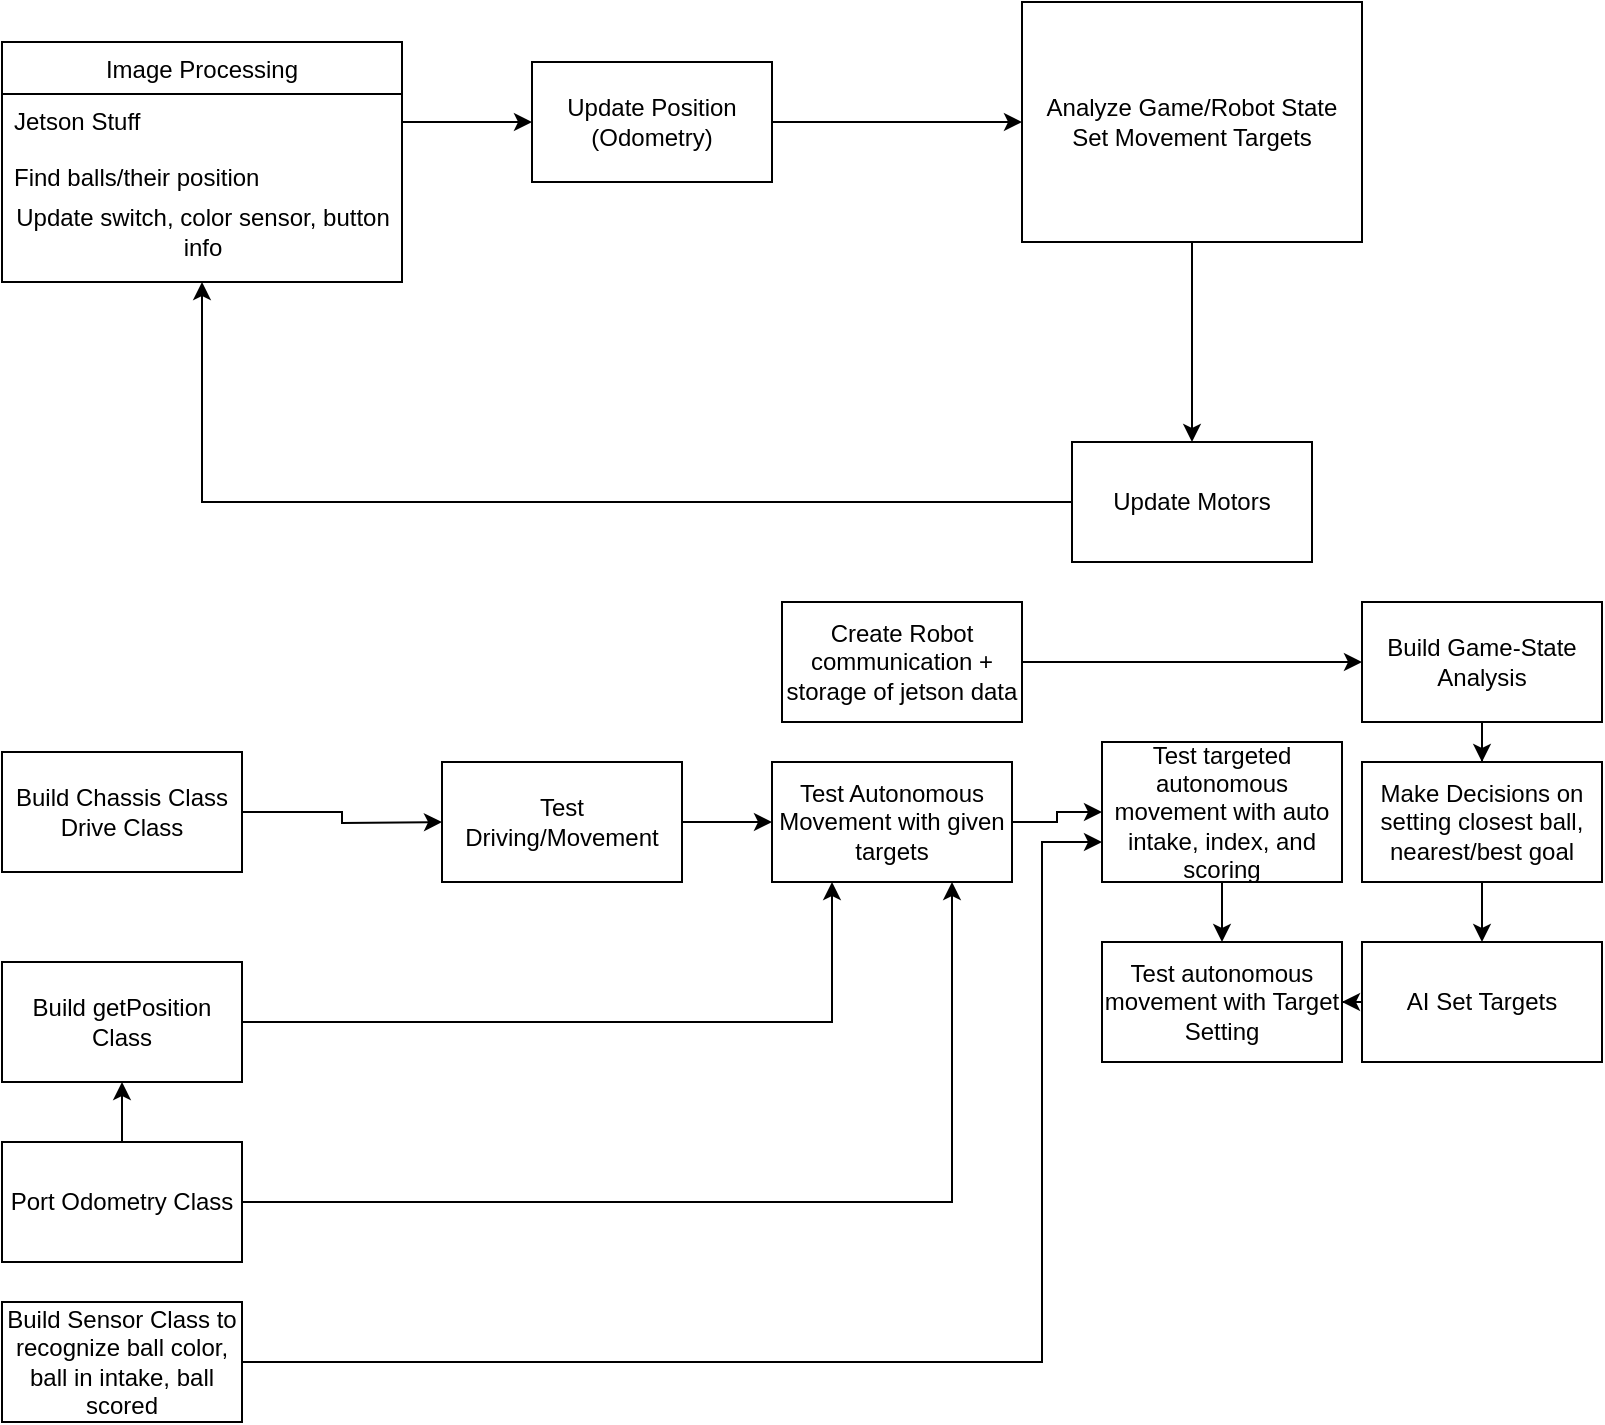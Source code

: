 <mxfile version="14.4.7" type="github" pages="3">
  <diagram id="3yA9j_oQ6KSbOOr-zD3w" name="Main Loop">
    <mxGraphModel dx="2062" dy="1122" grid="1" gridSize="10" guides="1" tooltips="1" connect="1" arrows="1" fold="1" page="1" pageScale="1" pageWidth="850" pageHeight="1100" math="0" shadow="0">
      <root>
        <mxCell id="8tZJ6JmxvBp7bqdLSTf3-0" />
        <mxCell id="8tZJ6JmxvBp7bqdLSTf3-1" parent="8tZJ6JmxvBp7bqdLSTf3-0" />
        <mxCell id="gRW1ELdvy0JuZ6YVVIRc-0" value="Image Processing" style="swimlane;fontStyle=0;align=center;verticalAlign=top;childLayout=stackLayout;horizontal=1;startSize=26;horizontalStack=0;resizeParent=1;resizeLast=0;collapsible=1;marginBottom=0;rounded=0;shadow=0;strokeWidth=1;" parent="8tZJ6JmxvBp7bqdLSTf3-1" vertex="1">
          <mxGeometry x="40" y="30" width="200" height="120" as="geometry">
            <mxRectangle x="550" y="140" width="160" height="26" as="alternateBounds" />
          </mxGeometry>
        </mxCell>
        <mxCell id="gRW1ELdvy0JuZ6YVVIRc-2" value="Jetson Stuff" style="text;align=left;verticalAlign=top;spacingLeft=4;spacingRight=4;overflow=hidden;rotatable=0;points=[[0,0.5],[1,0.5]];portConstraint=eastwest;rounded=0;shadow=0;html=0;" parent="gRW1ELdvy0JuZ6YVVIRc-0" vertex="1">
          <mxGeometry y="26" width="200" height="28" as="geometry" />
        </mxCell>
        <mxCell id="gRW1ELdvy0JuZ6YVVIRc-3" value="Find balls/their position" style="text;align=left;verticalAlign=top;spacingLeft=4;spacingRight=4;overflow=hidden;rotatable=0;points=[[0,0.5],[1,0.5]];portConstraint=eastwest;rounded=0;shadow=0;html=0;" parent="gRW1ELdvy0JuZ6YVVIRc-0" vertex="1">
          <mxGeometry y="54" width="200" height="26" as="geometry" />
        </mxCell>
        <mxCell id="lXpemngoINtUvEg5yoxG-19" value="Update switch, color&amp;nbsp;sensor, button&lt;br&gt;info" style="text;html=1;align=center;verticalAlign=middle;resizable=0;points=[];autosize=1;" parent="gRW1ELdvy0JuZ6YVVIRc-0" vertex="1">
          <mxGeometry y="80" width="200" height="30" as="geometry" />
        </mxCell>
        <mxCell id="gRW1ELdvy0JuZ6YVVIRc-9" style="edgeStyle=orthogonalEdgeStyle;rounded=0;orthogonalLoop=1;jettySize=auto;html=1;entryX=0;entryY=0.5;entryDx=0;entryDy=0;" parent="8tZJ6JmxvBp7bqdLSTf3-1" source="gRW1ELdvy0JuZ6YVVIRc-7" target="gRW1ELdvy0JuZ6YVVIRc-8" edge="1">
          <mxGeometry relative="1" as="geometry" />
        </mxCell>
        <mxCell id="gRW1ELdvy0JuZ6YVVIRc-7" value="Update Position (Odometry)" style="rounded=0;whiteSpace=wrap;html=1;" parent="8tZJ6JmxvBp7bqdLSTf3-1" vertex="1">
          <mxGeometry x="305" y="40" width="120" height="60" as="geometry" />
        </mxCell>
        <mxCell id="gRW1ELdvy0JuZ6YVVIRc-11" style="edgeStyle=orthogonalEdgeStyle;rounded=0;orthogonalLoop=1;jettySize=auto;html=1;entryX=0.5;entryY=0;entryDx=0;entryDy=0;" parent="8tZJ6JmxvBp7bqdLSTf3-1" source="gRW1ELdvy0JuZ6YVVIRc-8" target="gRW1ELdvy0JuZ6YVVIRc-12" edge="1">
          <mxGeometry relative="1" as="geometry">
            <mxPoint x="600" y="210" as="targetPoint" />
          </mxGeometry>
        </mxCell>
        <mxCell id="gRW1ELdvy0JuZ6YVVIRc-8" value="Analyze Game/Robot State&lt;br&gt;Set Movement Targets" style="rounded=0;whiteSpace=wrap;html=1;" parent="8tZJ6JmxvBp7bqdLSTf3-1" vertex="1">
          <mxGeometry x="550" y="10" width="170" height="120" as="geometry" />
        </mxCell>
        <mxCell id="gRW1ELdvy0JuZ6YVVIRc-10" value="" style="edgeStyle=orthogonalEdgeStyle;rounded=0;orthogonalLoop=1;jettySize=auto;html=1;" parent="8tZJ6JmxvBp7bqdLSTf3-1" source="gRW1ELdvy0JuZ6YVVIRc-2" target="gRW1ELdvy0JuZ6YVVIRc-7" edge="1">
          <mxGeometry relative="1" as="geometry" />
        </mxCell>
        <mxCell id="gRW1ELdvy0JuZ6YVVIRc-14" style="edgeStyle=orthogonalEdgeStyle;rounded=0;orthogonalLoop=1;jettySize=auto;html=1;exitX=0;exitY=0.5;exitDx=0;exitDy=0;entryX=0.5;entryY=1;entryDx=0;entryDy=0;" parent="8tZJ6JmxvBp7bqdLSTf3-1" source="gRW1ELdvy0JuZ6YVVIRc-12" target="gRW1ELdvy0JuZ6YVVIRc-0" edge="1">
          <mxGeometry relative="1" as="geometry">
            <mxPoint x="100" y="140" as="targetPoint" />
          </mxGeometry>
        </mxCell>
        <mxCell id="gRW1ELdvy0JuZ6YVVIRc-12" value="Update Motors" style="rounded=0;whiteSpace=wrap;html=1;" parent="8tZJ6JmxvBp7bqdLSTf3-1" vertex="1">
          <mxGeometry x="575" y="230" width="120" height="60" as="geometry" />
        </mxCell>
        <mxCell id="gRW1ELdvy0JuZ6YVVIRc-17" style="edgeStyle=orthogonalEdgeStyle;rounded=0;orthogonalLoop=1;jettySize=auto;html=1;" parent="8tZJ6JmxvBp7bqdLSTf3-1" source="gRW1ELdvy0JuZ6YVVIRc-16" edge="1">
          <mxGeometry relative="1" as="geometry">
            <mxPoint x="260" y="420" as="targetPoint" />
          </mxGeometry>
        </mxCell>
        <mxCell id="gRW1ELdvy0JuZ6YVVIRc-16" value="Build Chassis Class&lt;br&gt;Drive Class" style="rounded=0;whiteSpace=wrap;html=1;" parent="8tZJ6JmxvBp7bqdLSTf3-1" vertex="1">
          <mxGeometry x="40" y="385" width="120" height="60" as="geometry" />
        </mxCell>
        <mxCell id="lXpemngoINtUvEg5yoxG-0" style="edgeStyle=orthogonalEdgeStyle;rounded=0;orthogonalLoop=1;jettySize=auto;html=1;entryX=0;entryY=0.5;entryDx=0;entryDy=0;" parent="8tZJ6JmxvBp7bqdLSTf3-1" source="gRW1ELdvy0JuZ6YVVIRc-18" target="OdLsNSE6-m6V2kGoHWp8-2" edge="1">
          <mxGeometry relative="1" as="geometry" />
        </mxCell>
        <mxCell id="gRW1ELdvy0JuZ6YVVIRc-18" value="Test Driving/Movement" style="rounded=0;whiteSpace=wrap;html=1;" parent="8tZJ6JmxvBp7bqdLSTf3-1" vertex="1">
          <mxGeometry x="260" y="390" width="120" height="60" as="geometry" />
        </mxCell>
        <mxCell id="OdLsNSE6-m6V2kGoHWp8-3" style="edgeStyle=orthogonalEdgeStyle;rounded=0;orthogonalLoop=1;jettySize=auto;html=1;entryX=0.25;entryY=1;entryDx=0;entryDy=0;" parent="8tZJ6JmxvBp7bqdLSTf3-1" source="OdLsNSE6-m6V2kGoHWp8-0" target="OdLsNSE6-m6V2kGoHWp8-2" edge="1">
          <mxGeometry relative="1" as="geometry" />
        </mxCell>
        <mxCell id="OdLsNSE6-m6V2kGoHWp8-0" value="Build getPosition Class" style="rounded=0;whiteSpace=wrap;html=1;" parent="8tZJ6JmxvBp7bqdLSTf3-1" vertex="1">
          <mxGeometry x="40" y="490" width="120" height="60" as="geometry" />
        </mxCell>
        <mxCell id="OdLsNSE6-m6V2kGoHWp8-4" style="edgeStyle=orthogonalEdgeStyle;rounded=0;orthogonalLoop=1;jettySize=auto;html=1;entryX=0.75;entryY=1;entryDx=0;entryDy=0;" parent="8tZJ6JmxvBp7bqdLSTf3-1" source="OdLsNSE6-m6V2kGoHWp8-1" target="OdLsNSE6-m6V2kGoHWp8-2" edge="1">
          <mxGeometry relative="1" as="geometry" />
        </mxCell>
        <mxCell id="lXpemngoINtUvEg5yoxG-1" style="edgeStyle=orthogonalEdgeStyle;rounded=0;orthogonalLoop=1;jettySize=auto;html=1;exitX=0.5;exitY=0;exitDx=0;exitDy=0;" parent="8tZJ6JmxvBp7bqdLSTf3-1" source="OdLsNSE6-m6V2kGoHWp8-1" target="OdLsNSE6-m6V2kGoHWp8-0" edge="1">
          <mxGeometry relative="1" as="geometry" />
        </mxCell>
        <mxCell id="OdLsNSE6-m6V2kGoHWp8-1" value="Port Odometry Class" style="rounded=0;whiteSpace=wrap;html=1;" parent="8tZJ6JmxvBp7bqdLSTf3-1" vertex="1">
          <mxGeometry x="40" y="580" width="120" height="60" as="geometry" />
        </mxCell>
        <mxCell id="lXpemngoINtUvEg5yoxG-6" style="edgeStyle=orthogonalEdgeStyle;rounded=0;orthogonalLoop=1;jettySize=auto;html=1;" parent="8tZJ6JmxvBp7bqdLSTf3-1" source="OdLsNSE6-m6V2kGoHWp8-2" target="lXpemngoINtUvEg5yoxG-5" edge="1">
          <mxGeometry relative="1" as="geometry" />
        </mxCell>
        <mxCell id="OdLsNSE6-m6V2kGoHWp8-2" value="Test Autonomous Movement with given targets" style="rounded=0;whiteSpace=wrap;html=1;" parent="8tZJ6JmxvBp7bqdLSTf3-1" vertex="1">
          <mxGeometry x="425" y="390" width="120" height="60" as="geometry" />
        </mxCell>
        <mxCell id="lXpemngoINtUvEg5yoxG-13" style="edgeStyle=orthogonalEdgeStyle;rounded=0;orthogonalLoop=1;jettySize=auto;html=1;" parent="8tZJ6JmxvBp7bqdLSTf3-1" source="lXpemngoINtUvEg5yoxG-2" target="lXpemngoINtUvEg5yoxG-5" edge="1">
          <mxGeometry relative="1" as="geometry">
            <mxPoint x="560" y="444" as="targetPoint" />
            <Array as="points">
              <mxPoint x="560" y="690" />
              <mxPoint x="560" y="430" />
            </Array>
          </mxGeometry>
        </mxCell>
        <mxCell id="lXpemngoINtUvEg5yoxG-2" value="Build Sensor Class to recognize ball color, ball in intake, ball scored" style="rounded=0;whiteSpace=wrap;html=1;" parent="8tZJ6JmxvBp7bqdLSTf3-1" vertex="1">
          <mxGeometry x="40" y="660" width="120" height="60" as="geometry" />
        </mxCell>
        <mxCell id="lXpemngoINtUvEg5yoxG-17" style="edgeStyle=orthogonalEdgeStyle;rounded=0;orthogonalLoop=1;jettySize=auto;html=1;" parent="8tZJ6JmxvBp7bqdLSTf3-1" source="lXpemngoINtUvEg5yoxG-5" target="lXpemngoINtUvEg5yoxG-14" edge="1">
          <mxGeometry relative="1" as="geometry" />
        </mxCell>
        <mxCell id="lXpemngoINtUvEg5yoxG-5" value="Test targeted autonomous movement with auto intake, index, and scoring" style="rounded=0;whiteSpace=wrap;html=1;" parent="8tZJ6JmxvBp7bqdLSTf3-1" vertex="1">
          <mxGeometry x="590" y="380" width="120" height="70" as="geometry" />
        </mxCell>
        <mxCell id="lXpemngoINtUvEg5yoxG-11" style="edgeStyle=orthogonalEdgeStyle;rounded=0;orthogonalLoop=1;jettySize=auto;html=1;" parent="8tZJ6JmxvBp7bqdLSTf3-1" source="lXpemngoINtUvEg5yoxG-7" target="lXpemngoINtUvEg5yoxG-10" edge="1">
          <mxGeometry relative="1" as="geometry" />
        </mxCell>
        <mxCell id="lXpemngoINtUvEg5yoxG-7" value="Make Decisions on setting closest ball, nearest/best goal" style="rounded=0;whiteSpace=wrap;html=1;" parent="8tZJ6JmxvBp7bqdLSTf3-1" vertex="1">
          <mxGeometry x="720" y="390" width="120" height="60" as="geometry" />
        </mxCell>
        <mxCell id="lXpemngoINtUvEg5yoxG-9" style="edgeStyle=orthogonalEdgeStyle;rounded=0;orthogonalLoop=1;jettySize=auto;html=1;" parent="8tZJ6JmxvBp7bqdLSTf3-1" source="lXpemngoINtUvEg5yoxG-8" target="lXpemngoINtUvEg5yoxG-7" edge="1">
          <mxGeometry relative="1" as="geometry" />
        </mxCell>
        <mxCell id="lXpemngoINtUvEg5yoxG-8" value="Build Game-State Analysis" style="rounded=0;whiteSpace=wrap;html=1;" parent="8tZJ6JmxvBp7bqdLSTf3-1" vertex="1">
          <mxGeometry x="720" y="310" width="120" height="60" as="geometry" />
        </mxCell>
        <mxCell id="lXpemngoINtUvEg5yoxG-15" style="edgeStyle=orthogonalEdgeStyle;rounded=0;orthogonalLoop=1;jettySize=auto;html=1;entryX=1;entryY=0.5;entryDx=0;entryDy=0;" parent="8tZJ6JmxvBp7bqdLSTf3-1" source="lXpemngoINtUvEg5yoxG-10" target="lXpemngoINtUvEg5yoxG-14" edge="1">
          <mxGeometry relative="1" as="geometry" />
        </mxCell>
        <mxCell id="lXpemngoINtUvEg5yoxG-10" value="AI Set Targets" style="rounded=0;whiteSpace=wrap;html=1;" parent="8tZJ6JmxvBp7bqdLSTf3-1" vertex="1">
          <mxGeometry x="720" y="480" width="120" height="60" as="geometry" />
        </mxCell>
        <mxCell id="lXpemngoINtUvEg5yoxG-14" value="Test autonomous movement with Target Setting" style="rounded=0;whiteSpace=wrap;html=1;" parent="8tZJ6JmxvBp7bqdLSTf3-1" vertex="1">
          <mxGeometry x="590" y="480" width="120" height="60" as="geometry" />
        </mxCell>
        <mxCell id="lXpemngoINtUvEg5yoxG-22" style="edgeStyle=orthogonalEdgeStyle;rounded=0;orthogonalLoop=1;jettySize=auto;html=1;entryX=0;entryY=0.5;entryDx=0;entryDy=0;" parent="8tZJ6JmxvBp7bqdLSTf3-1" source="lXpemngoINtUvEg5yoxG-21" target="lXpemngoINtUvEg5yoxG-8" edge="1">
          <mxGeometry relative="1" as="geometry" />
        </mxCell>
        <mxCell id="lXpemngoINtUvEg5yoxG-21" value="Create Robot communication + storage of jetson data" style="rounded=0;whiteSpace=wrap;html=1;" parent="8tZJ6JmxvBp7bqdLSTf3-1" vertex="1">
          <mxGeometry x="430" y="310" width="120" height="60" as="geometry" />
        </mxCell>
      </root>
    </mxGraphModel>
  </diagram>
  <diagram id="C5RBs43oDa-KdzZeNtuy" name="Motor Movements">
    <mxGraphModel dx="2062" dy="1122" grid="1" gridSize="10" guides="1" tooltips="1" connect="1" arrows="1" fold="1" page="1" pageScale="1" pageWidth="827" pageHeight="1169" math="0" shadow="0">
      <root>
        <mxCell id="WIyWlLk6GJQsqaUBKTNV-0" />
        <mxCell id="WIyWlLk6GJQsqaUBKTNV-1" parent="WIyWlLk6GJQsqaUBKTNV-0" />
        <mxCell id="zkfFHV4jXpPFQw0GAbJ--0" value="Chassis" style="swimlane;fontStyle=2;align=center;verticalAlign=top;childLayout=stackLayout;horizontal=1;startSize=26;horizontalStack=0;resizeParent=1;resizeLast=0;collapsible=1;marginBottom=0;rounded=0;shadow=0;strokeWidth=1;" parent="WIyWlLk6GJQsqaUBKTNV-1" vertex="1">
          <mxGeometry x="60" y="380" width="180" height="170" as="geometry">
            <mxRectangle x="230" y="140" width="160" height="26" as="alternateBounds" />
          </mxGeometry>
        </mxCell>
        <mxCell id="zkfFHV4jXpPFQw0GAbJ--1" value="Motor" style="text;align=left;verticalAlign=top;spacingLeft=4;spacingRight=4;overflow=hidden;rotatable=0;points=[[0,0.5],[1,0.5]];portConstraint=eastwest;" parent="zkfFHV4jXpPFQw0GAbJ--0" vertex="1">
          <mxGeometry y="26" width="180" height="26" as="geometry" />
        </mxCell>
        <mxCell id="zkfFHV4jXpPFQw0GAbJ--2" value="BrakeType" style="text;align=left;verticalAlign=top;spacingLeft=4;spacingRight=4;overflow=hidden;rotatable=0;points=[[0,0.5],[1,0.5]];portConstraint=eastwest;rounded=0;shadow=0;html=0;" parent="zkfFHV4jXpPFQw0GAbJ--0" vertex="1">
          <mxGeometry y="52" width="180" height="26" as="geometry" />
        </mxCell>
        <mxCell id="zkfFHV4jXpPFQw0GAbJ--4" value="" style="line;html=1;strokeWidth=1;align=left;verticalAlign=middle;spacingTop=-1;spacingLeft=3;spacingRight=3;rotatable=0;labelPosition=right;points=[];portConstraint=eastwest;" parent="zkfFHV4jXpPFQw0GAbJ--0" vertex="1">
          <mxGeometry y="78" width="180" height="8" as="geometry" />
        </mxCell>
        <mxCell id="zkfFHV4jXpPFQw0GAbJ--5" value="Set Movement in a Direction&#xa;Set BrakeType" style="text;align=left;verticalAlign=top;spacingLeft=4;spacingRight=4;overflow=hidden;rotatable=0;points=[[0,0.5],[1,0.5]];portConstraint=eastwest;" parent="zkfFHV4jXpPFQw0GAbJ--0" vertex="1">
          <mxGeometry y="86" width="180" height="58" as="geometry" />
        </mxCell>
        <mxCell id="zkfFHV4jXpPFQw0GAbJ--6" value="Motor" style="swimlane;fontStyle=0;align=center;verticalAlign=top;childLayout=stackLayout;horizontal=1;startSize=26;horizontalStack=0;resizeParent=1;resizeLast=0;collapsible=1;marginBottom=0;rounded=0;shadow=0;strokeWidth=1;" parent="WIyWlLk6GJQsqaUBKTNV-1" vertex="1">
          <mxGeometry x="70" y="170" width="160" height="138" as="geometry">
            <mxRectangle x="80" y="20" width="160" height="26" as="alternateBounds" />
          </mxGeometry>
        </mxCell>
        <mxCell id="zkfFHV4jXpPFQw0GAbJ--7" value="Port" style="text;align=left;verticalAlign=top;spacingLeft=4;spacingRight=4;overflow=hidden;rotatable=0;points=[[0,0.5],[1,0.5]];portConstraint=eastwest;" parent="zkfFHV4jXpPFQw0GAbJ--6" vertex="1">
          <mxGeometry y="26" width="160" height="26" as="geometry" />
        </mxCell>
        <mxCell id="zkfFHV4jXpPFQw0GAbJ--8" value="Reversed" style="text;align=left;verticalAlign=top;spacingLeft=4;spacingRight=4;overflow=hidden;rotatable=0;points=[[0,0.5],[1,0.5]];portConstraint=eastwest;rounded=0;shadow=0;html=0;" parent="zkfFHV4jXpPFQw0GAbJ--6" vertex="1">
          <mxGeometry y="52" width="160" height="26" as="geometry" />
        </mxCell>
        <mxCell id="zkfFHV4jXpPFQw0GAbJ--9" value="" style="line;html=1;strokeWidth=1;align=left;verticalAlign=middle;spacingTop=-1;spacingLeft=3;spacingRight=3;rotatable=0;labelPosition=right;points=[];portConstraint=eastwest;" parent="zkfFHV4jXpPFQw0GAbJ--6" vertex="1">
          <mxGeometry y="78" width="160" height="8" as="geometry" />
        </mxCell>
        <mxCell id="zkfFHV4jXpPFQw0GAbJ--10" value="Spin" style="text;align=left;verticalAlign=top;spacingLeft=4;spacingRight=4;overflow=hidden;rotatable=0;points=[[0,0.5],[1,0.5]];portConstraint=eastwest;fontStyle=0" parent="zkfFHV4jXpPFQw0GAbJ--6" vertex="1">
          <mxGeometry y="86" width="160" height="26" as="geometry" />
        </mxCell>
        <mxCell id="zkfFHV4jXpPFQw0GAbJ--11" value="Find Position" style="text;align=left;verticalAlign=top;spacingLeft=4;spacingRight=4;overflow=hidden;rotatable=0;points=[[0,0.5],[1,0.5]];portConstraint=eastwest;" parent="zkfFHV4jXpPFQw0GAbJ--6" vertex="1">
          <mxGeometry y="112" width="160" height="26" as="geometry" />
        </mxCell>
        <mxCell id="zkfFHV4jXpPFQw0GAbJ--12" value="" style="endArrow=block;endSize=10;endFill=0;shadow=0;strokeWidth=1;rounded=0;edgeStyle=elbowEdgeStyle;elbow=vertical;" parent="WIyWlLk6GJQsqaUBKTNV-1" source="zkfFHV4jXpPFQw0GAbJ--6" target="zkfFHV4jXpPFQw0GAbJ--0" edge="1">
          <mxGeometry width="160" relative="1" as="geometry">
            <mxPoint x="200" y="203" as="sourcePoint" />
            <mxPoint x="200" y="203" as="targetPoint" />
          </mxGeometry>
        </mxCell>
        <mxCell id="-RHQSNFy0IuLAJZpzQP--0" value="PID" style="swimlane;fontStyle=0;childLayout=stackLayout;horizontal=1;startSize=30;fillColor=none;horizontalStack=0;resizeParent=1;resizeParentMax=0;resizeLast=0;collapsible=1;marginBottom=0;" parent="WIyWlLk6GJQsqaUBKTNV-1" vertex="1">
          <mxGeometry x="420" y="330" width="140" height="108" as="geometry" />
        </mxCell>
        <mxCell id="-RHQSNFy0IuLAJZpzQP--1" value="Target" style="text;strokeColor=none;fillColor=none;align=left;verticalAlign=top;spacingLeft=4;spacingRight=4;overflow=hidden;rotatable=0;points=[[0,0.5],[1,0.5]];portConstraint=eastwest;" parent="-RHQSNFy0IuLAJZpzQP--0" vertex="1">
          <mxGeometry y="30" width="140" height="26" as="geometry" />
        </mxCell>
        <mxCell id="-RHQSNFy0IuLAJZpzQP--2" value="Error" style="text;strokeColor=none;fillColor=none;align=left;verticalAlign=top;spacingLeft=4;spacingRight=4;overflow=hidden;rotatable=0;points=[[0,0.5],[1,0.5]];portConstraint=eastwest;" parent="-RHQSNFy0IuLAJZpzQP--0" vertex="1">
          <mxGeometry y="56" width="140" height="26" as="geometry" />
        </mxCell>
        <mxCell id="-RHQSNFy0IuLAJZpzQP--3" value="setDrive()" style="text;strokeColor=none;fillColor=none;align=left;verticalAlign=top;spacingLeft=4;spacingRight=4;overflow=hidden;rotatable=0;points=[[0,0.5],[1,0.5]];portConstraint=eastwest;" parent="-RHQSNFy0IuLAJZpzQP--0" vertex="1">
          <mxGeometry y="82" width="140" height="26" as="geometry" />
        </mxCell>
        <mxCell id="-RHQSNFy0IuLAJZpzQP--12" style="edgeStyle=orthogonalEdgeStyle;rounded=0;orthogonalLoop=1;jettySize=auto;html=1;entryX=1;entryY=0.224;entryDx=0;entryDy=0;entryPerimeter=0;" parent="WIyWlLk6GJQsqaUBKTNV-1" source="-RHQSNFy0IuLAJZpzQP--2" target="zkfFHV4jXpPFQw0GAbJ--5" edge="1">
          <mxGeometry relative="1" as="geometry" />
        </mxCell>
        <mxCell id="-RHQSNFy0IuLAJZpzQP--23" style="edgeStyle=orthogonalEdgeStyle;rounded=0;orthogonalLoop=1;jettySize=auto;html=1;" parent="WIyWlLk6GJQsqaUBKTNV-1" source="-RHQSNFy0IuLAJZpzQP--13" target="-RHQSNFy0IuLAJZpzQP--0" edge="1">
          <mxGeometry relative="1" as="geometry" />
        </mxCell>
        <mxCell id="-RHQSNFy0IuLAJZpzQP--13" value="Odometry" style="swimlane;fontStyle=0;childLayout=stackLayout;horizontal=1;startSize=26;fillColor=none;horizontalStack=0;resizeParent=1;resizeParentMax=0;resizeLast=0;collapsible=1;marginBottom=0;" parent="WIyWlLk6GJQsqaUBKTNV-1" vertex="1">
          <mxGeometry x="420" y="510" width="140" height="120" as="geometry" />
        </mxCell>
        <mxCell id="-RHQSNFy0IuLAJZpzQP--14" value="yPosition double inches" style="text;strokeColor=none;fillColor=none;align=left;verticalAlign=top;spacingLeft=4;spacingRight=4;overflow=hidden;rotatable=0;points=[[0,0.5],[1,0.5]];portConstraint=eastwest;" parent="-RHQSNFy0IuLAJZpzQP--13" vertex="1">
          <mxGeometry y="26" width="140" height="28" as="geometry" />
        </mxCell>
        <mxCell id="-RHQSNFy0IuLAJZpzQP--15" value="xPosition double inches" style="text;strokeColor=none;fillColor=none;align=left;verticalAlign=top;spacingLeft=4;spacingRight=4;overflow=hidden;rotatable=0;points=[[0,0.5],[1,0.5]];portConstraint=eastwest;" parent="-RHQSNFy0IuLAJZpzQP--13" vertex="1">
          <mxGeometry y="54" width="140" height="26" as="geometry" />
        </mxCell>
        <mxCell id="-RHQSNFy0IuLAJZpzQP--16" value="orientation double deg&#xa;-180 &lt; 0 &lt; 180" style="text;strokeColor=none;fillColor=none;align=left;verticalAlign=top;spacingLeft=4;spacingRight=4;overflow=hidden;rotatable=0;points=[[0,0.5],[1,0.5]];portConstraint=eastwest;" parent="-RHQSNFy0IuLAJZpzQP--13" vertex="1">
          <mxGeometry y="80" width="140" height="40" as="geometry" />
        </mxCell>
        <mxCell id="5Tcu-5x13hebFE3njpEm-5" style="edgeStyle=orthogonalEdgeStyle;rounded=0;orthogonalLoop=1;jettySize=auto;html=1;entryX=0;entryY=0.5;entryDx=0;entryDy=0;" parent="WIyWlLk6GJQsqaUBKTNV-1" source="-RHQSNFy0IuLAJZpzQP--17" target="-RHQSNFy0IuLAJZpzQP--15" edge="1">
          <mxGeometry relative="1" as="geometry" />
        </mxCell>
        <mxCell id="-RHQSNFy0IuLAJZpzQP--17" value="Tracking Wheel" style="swimlane;fontStyle=0;childLayout=stackLayout;horizontal=1;startSize=26;fillColor=none;horizontalStack=0;resizeParent=1;resizeParentMax=0;resizeLast=0;collapsible=1;marginBottom=0;" parent="WIyWlLk6GJQsqaUBKTNV-1" vertex="1">
          <mxGeometry x="60" y="585" width="140" height="52" as="geometry" />
        </mxCell>
        <mxCell id="-RHQSNFy0IuLAJZpzQP--18" value="TrackRotation() int" style="text;strokeColor=none;fillColor=none;align=left;verticalAlign=top;spacingLeft=4;spacingRight=4;overflow=hidden;rotatable=0;points=[[0,0.5],[1,0.5]];portConstraint=eastwest;" parent="-RHQSNFy0IuLAJZpzQP--17" vertex="1">
          <mxGeometry y="26" width="140" height="26" as="geometry" />
        </mxCell>
        <mxCell id="-RHQSNFy0IuLAJZpzQP--29" style="edgeStyle=orthogonalEdgeStyle;rounded=0;orthogonalLoop=1;jettySize=auto;html=1;entryX=1;entryY=0.5;entryDx=0;entryDy=0;exitX=0.129;exitY=-0.012;exitDx=0;exitDy=0;exitPerimeter=0;" parent="WIyWlLk6GJQsqaUBKTNV-1" source="-RHQSNFy0IuLAJZpzQP--24" target="-RHQSNFy0IuLAJZpzQP--2" edge="1">
          <mxGeometry relative="1" as="geometry" />
        </mxCell>
        <mxCell id="7nzvY10Mb5l4Rt1VtY3Y-6" style="edgeStyle=orthogonalEdgeStyle;rounded=0;orthogonalLoop=1;jettySize=auto;html=1;entryX=1;entryY=0.5;entryDx=0;entryDy=0;" parent="WIyWlLk6GJQsqaUBKTNV-1" source="-RHQSNFy0IuLAJZpzQP--24" target="GiTaQSmiN_rO6S1dM5rv-4" edge="1">
          <mxGeometry relative="1" as="geometry" />
        </mxCell>
        <mxCell id="-RHQSNFy0IuLAJZpzQP--24" value="Decision Making" style="swimlane;fontStyle=0;childLayout=stackLayout;horizontal=1;startSize=26;fillColor=none;horizontalStack=0;resizeParent=1;resizeParentMax=0;resizeLast=0;collapsible=1;marginBottom=0;" parent="WIyWlLk6GJQsqaUBKTNV-1" vertex="1">
          <mxGeometry x="780" y="510" width="140" height="170" as="geometry" />
        </mxCell>
        <mxCell id="-RHQSNFy0IuLAJZpzQP--25" value="setTarget() struct pos" style="text;strokeColor=none;fillColor=none;align=left;verticalAlign=top;spacingLeft=4;spacingRight=4;overflow=hidden;rotatable=0;points=[[0,0.5],[1,0.5]];portConstraint=eastwest;" parent="-RHQSNFy0IuLAJZpzQP--24" vertex="1">
          <mxGeometry y="26" width="140" height="26" as="geometry" />
        </mxCell>
        <mxCell id="-RHQSNFy0IuLAJZpzQP--26" value="canScoreGoal() bool" style="text;strokeColor=none;fillColor=none;align=left;verticalAlign=top;spacingLeft=4;spacingRight=4;overflow=hidden;rotatable=0;points=[[0,0.5],[1,0.5]];portConstraint=eastwest;" parent="-RHQSNFy0IuLAJZpzQP--24" vertex="1">
          <mxGeometry y="52" width="140" height="26" as="geometry" />
        </mxCell>
        <mxCell id="-RHQSNFy0IuLAJZpzQP--27" value="inScoringPoistion() bool" style="text;strokeColor=none;fillColor=none;align=left;verticalAlign=top;spacingLeft=4;spacingRight=4;overflow=hidden;rotatable=0;points=[[0,0.5],[1,0.5]];portConstraint=eastwest;" parent="-RHQSNFy0IuLAJZpzQP--24" vertex="1">
          <mxGeometry y="78" width="140" height="32" as="geometry" />
        </mxCell>
        <mxCell id="7nzvY10Mb5l4Rt1VtY3Y-4" value="inScoringPoistion() bool" style="text;strokeColor=none;fillColor=none;align=left;verticalAlign=top;spacingLeft=4;spacingRight=4;overflow=hidden;rotatable=0;points=[[0,0.5],[1,0.5]];portConstraint=eastwest;" parent="-RHQSNFy0IuLAJZpzQP--24" vertex="1">
          <mxGeometry y="110" width="140" height="30" as="geometry" />
        </mxCell>
        <mxCell id="7nzvY10Mb5l4Rt1VtY3Y-3" value="inScoringPoistion() bool" style="text;strokeColor=none;fillColor=none;align=left;verticalAlign=top;spacingLeft=4;spacingRight=4;overflow=hidden;rotatable=0;points=[[0,0.5],[1,0.5]];portConstraint=eastwest;" parent="-RHQSNFy0IuLAJZpzQP--24" vertex="1">
          <mxGeometry y="140" width="140" height="30" as="geometry" />
        </mxCell>
        <mxCell id="7nzvY10Mb5l4Rt1VtY3Y-1" style="edgeStyle=orthogonalEdgeStyle;rounded=0;orthogonalLoop=1;jettySize=auto;html=1;entryX=1;entryY=0.5;entryDx=0;entryDy=0;" parent="WIyWlLk6GJQsqaUBKTNV-1" source="-RHQSNFy0IuLAJZpzQP--30" target="-RHQSNFy0IuLAJZpzQP--26" edge="1">
          <mxGeometry relative="1" as="geometry" />
        </mxCell>
        <mxCell id="-RHQSNFy0IuLAJZpzQP--30" value="Vision Sensor + Limit Switch?" style="swimlane;fontStyle=0;childLayout=stackLayout;horizontal=1;startSize=26;fillColor=none;horizontalStack=0;resizeParent=1;resizeParentMax=0;resizeLast=0;collapsible=1;marginBottom=0;" parent="WIyWlLk6GJQsqaUBKTNV-1" vertex="1">
          <mxGeometry x="870" y="183" width="193" height="78" as="geometry">
            <mxRectangle x="770" y="183" width="190" height="26" as="alternateBounds" />
          </mxGeometry>
        </mxCell>
        <mxCell id="-RHQSNFy0IuLAJZpzQP--31" value="ballInIntake() bool" style="text;strokeColor=none;fillColor=none;align=left;verticalAlign=top;spacingLeft=4;spacingRight=4;overflow=hidden;rotatable=0;points=[[0,0.5],[1,0.5]];portConstraint=eastwest;" parent="-RHQSNFy0IuLAJZpzQP--30" vertex="1">
          <mxGeometry y="26" width="193" height="26" as="geometry" />
        </mxCell>
        <mxCell id="-RHQSNFy0IuLAJZpzQP--33" value="colorOfBall() bool" style="text;strokeColor=none;fillColor=none;align=left;verticalAlign=top;spacingLeft=4;spacingRight=4;overflow=hidden;rotatable=0;points=[[0,0.5],[1,0.5]];portConstraint=eastwest;" parent="-RHQSNFy0IuLAJZpzQP--30" vertex="1">
          <mxGeometry y="52" width="193" height="26" as="geometry" />
        </mxCell>
        <mxCell id="5Tcu-5x13hebFE3njpEm-7" style="edgeStyle=orthogonalEdgeStyle;rounded=0;orthogonalLoop=1;jettySize=auto;html=1;entryX=0;entryY=0.5;entryDx=0;entryDy=0;exitX=1;exitY=0.5;exitDx=0;exitDy=0;" parent="WIyWlLk6GJQsqaUBKTNV-1" source="-RHQSNFy0IuLAJZpzQP--15" target="-RHQSNFy0IuLAJZpzQP--27" edge="1">
          <mxGeometry relative="1" as="geometry" />
        </mxCell>
        <mxCell id="GiTaQSmiN_rO6S1dM5rv-2" value="Scoring Mechanism" style="swimlane;fontStyle=0;childLayout=stackLayout;horizontal=1;startSize=26;fillColor=none;horizontalStack=0;resizeParent=1;resizeParentMax=0;resizeLast=0;collapsible=1;marginBottom=0;" parent="WIyWlLk6GJQsqaUBKTNV-1" vertex="1">
          <mxGeometry x="390" y="170" width="180" height="104" as="geometry" />
        </mxCell>
        <mxCell id="GiTaQSmiN_rO6S1dM5rv-3" value="Indexer" style="text;strokeColor=none;fillColor=none;align=left;verticalAlign=top;spacingLeft=4;spacingRight=4;overflow=hidden;rotatable=0;points=[[0,0.5],[1,0.5]];portConstraint=eastwest;" parent="GiTaQSmiN_rO6S1dM5rv-2" vertex="1">
          <mxGeometry y="26" width="180" height="26" as="geometry" />
        </mxCell>
        <mxCell id="GiTaQSmiN_rO6S1dM5rv-4" value="Intake" style="text;strokeColor=none;fillColor=none;align=left;verticalAlign=top;spacingLeft=4;spacingRight=4;overflow=hidden;rotatable=0;points=[[0,0.5],[1,0.5]];portConstraint=eastwest;" parent="GiTaQSmiN_rO6S1dM5rv-2" vertex="1">
          <mxGeometry y="52" width="180" height="26" as="geometry" />
        </mxCell>
        <mxCell id="GiTaQSmiN_rO6S1dM5rv-5" value="Scorer" style="text;strokeColor=none;fillColor=none;align=left;verticalAlign=top;spacingLeft=4;spacingRight=4;overflow=hidden;rotatable=0;points=[[0,0.5],[1,0.5]];portConstraint=eastwest;" parent="GiTaQSmiN_rO6S1dM5rv-2" vertex="1">
          <mxGeometry y="78" width="180" height="26" as="geometry" />
        </mxCell>
        <mxCell id="7nzvY10Mb5l4Rt1VtY3Y-0" style="edgeStyle=orthogonalEdgeStyle;rounded=0;orthogonalLoop=1;jettySize=auto;html=1;" parent="WIyWlLk6GJQsqaUBKTNV-1" source="zkfFHV4jXpPFQw0GAbJ--8" target="GiTaQSmiN_rO6S1dM5rv-4" edge="1">
          <mxGeometry relative="1" as="geometry" />
        </mxCell>
      </root>
    </mxGraphModel>
  </diagram>
  <diagram id="oqyj_0B65eTtJfZ4RIfx" name="Math Function">
    <mxGraphModel dx="2062" dy="1122" grid="1" gridSize="10" guides="1" tooltips="1" connect="1" arrows="1" fold="1" page="1" pageScale="1" pageWidth="850" pageHeight="1100" math="0" shadow="0">
      <root>
        <mxCell id="aM9At6kVdFwD5DwBlIbf-0" />
        <mxCell id="aM9At6kVdFwD5DwBlIbf-1" parent="aM9At6kVdFwD5DwBlIbf-0" />
      </root>
    </mxGraphModel>
  </diagram>
</mxfile>
